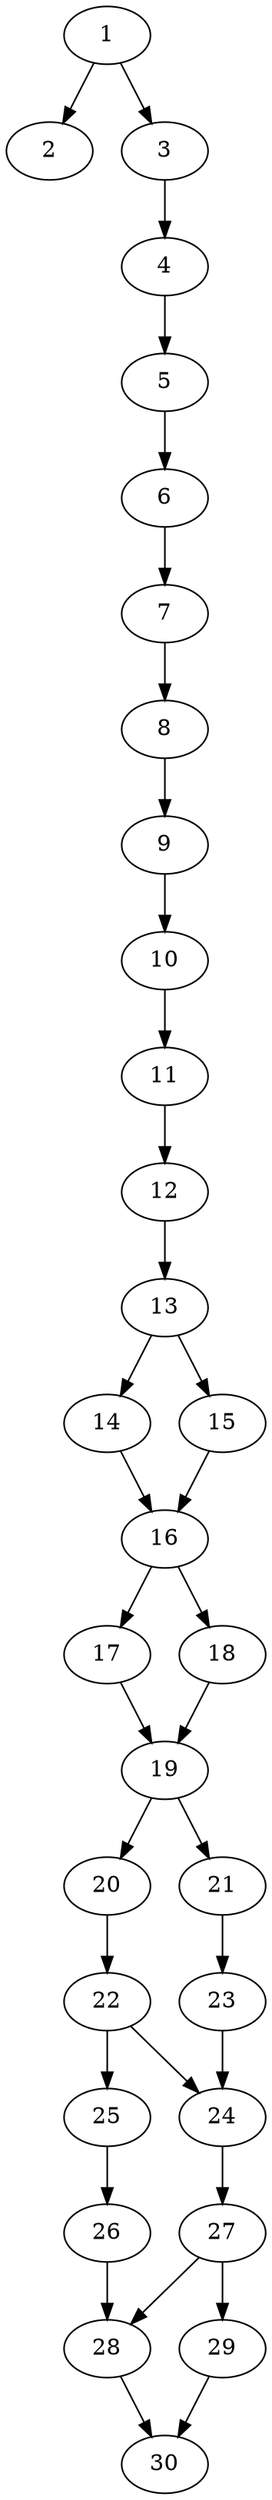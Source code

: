 // DAG automatically generated by daggen at Thu Oct  3 14:04:18 2019
// ./daggen --dot -n 30 --ccr 0.4 --fat 0.3 --regular 0.9 --density 0.7 --mindata 5242880 --maxdata 52428800 
digraph G {
  1 [size="78085120", alpha="0.08", expect_size="31234048"] 
  1 -> 2 [size ="31234048"]
  1 -> 3 [size ="31234048"]
  2 [size="42265600", alpha="0.19", expect_size="16906240"] 
  3 [size="121671680", alpha="0.19", expect_size="48668672"] 
  3 -> 4 [size ="48668672"]
  4 [size="125493760", alpha="0.01", expect_size="50197504"] 
  4 -> 5 [size ="50197504"]
  5 [size="43333120", alpha="0.08", expect_size="17333248"] 
  5 -> 6 [size ="17333248"]
  6 [size="94423040", alpha="0.11", expect_size="37769216"] 
  6 -> 7 [size ="37769216"]
  7 [size="130711040", alpha="0.16", expect_size="52284416"] 
  7 -> 8 [size ="52284416"]
  8 [size="87695360", alpha="0.14", expect_size="35078144"] 
  8 -> 9 [size ="35078144"]
  9 [size="18460160", alpha="0.07", expect_size="7384064"] 
  9 -> 10 [size ="7384064"]
  10 [size="86909440", alpha="0.01", expect_size="34763776"] 
  10 -> 11 [size ="34763776"]
  11 [size="41658880", alpha="0.18", expect_size="16663552"] 
  11 -> 12 [size ="16663552"]
  12 [size="91443200", alpha="0.13", expect_size="36577280"] 
  12 -> 13 [size ="36577280"]
  13 [size="85911040", alpha="0.17", expect_size="34364416"] 
  13 -> 14 [size ="34364416"]
  13 -> 15 [size ="34364416"]
  14 [size="78983680", alpha="0.11", expect_size="31593472"] 
  14 -> 16 [size ="31593472"]
  15 [size="82106880", alpha="0.08", expect_size="32842752"] 
  15 -> 16 [size ="32842752"]
  16 [size="128596480", alpha="0.09", expect_size="51438592"] 
  16 -> 17 [size ="51438592"]
  16 -> 18 [size ="51438592"]
  17 [size="74071040", alpha="0.11", expect_size="29628416"] 
  17 -> 19 [size ="29628416"]
  18 [size="51681280", alpha="0.14", expect_size="20672512"] 
  18 -> 19 [size ="20672512"]
  19 [size="16432640", alpha="0.11", expect_size="6573056"] 
  19 -> 20 [size ="6573056"]
  19 -> 21 [size ="6573056"]
  20 [size="55705600", alpha="0.06", expect_size="22282240"] 
  20 -> 22 [size ="22282240"]
  21 [size="63429120", alpha="0.13", expect_size="25371648"] 
  21 -> 23 [size ="25371648"]
  22 [size="54259200", alpha="0.04", expect_size="21703680"] 
  22 -> 24 [size ="21703680"]
  22 -> 25 [size ="21703680"]
  23 [size="129543680", alpha="0.14", expect_size="51817472"] 
  23 -> 24 [size ="51817472"]
  24 [size="110059520", alpha="0.03", expect_size="44023808"] 
  24 -> 27 [size ="44023808"]
  25 [size="58880000", alpha="0.17", expect_size="23552000"] 
  25 -> 26 [size ="23552000"]
  26 [size="108357120", alpha="0.05", expect_size="43342848"] 
  26 -> 28 [size ="43342848"]
  27 [size="44090880", alpha="0.12", expect_size="17636352"] 
  27 -> 28 [size ="17636352"]
  27 -> 29 [size ="17636352"]
  28 [size="106703360", alpha="0.13", expect_size="42681344"] 
  28 -> 30 [size ="42681344"]
  29 [size="70289920", alpha="0.14", expect_size="28115968"] 
  29 -> 30 [size ="28115968"]
  30 [size="14461440", alpha="0.08", expect_size="5784576"] 
}
